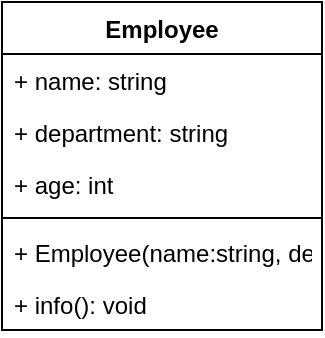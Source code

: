 <mxfile version="13.3.5" type="device"><diagram id="xshbRHNPBpH3bNIQnW29" name="Page-1"><mxGraphModel dx="1086" dy="806" grid="1" gridSize="10" guides="1" tooltips="1" connect="1" arrows="1" fold="1" page="1" pageScale="1" pageWidth="827" pageHeight="1169" math="0" shadow="0"><root><mxCell id="0"/><mxCell id="1" parent="0"/><mxCell id="g1wypYB6hQyQrtCfvvN_-1" value="Employee" style="swimlane;fontStyle=1;align=center;verticalAlign=top;childLayout=stackLayout;horizontal=1;startSize=26;horizontalStack=0;resizeParent=1;resizeParentMax=0;resizeLast=0;collapsible=1;marginBottom=0;" parent="1" vertex="1"><mxGeometry x="160" y="70" width="160" height="164" as="geometry"/></mxCell><mxCell id="g1wypYB6hQyQrtCfvvN_-2" value="+ name: string" style="text;strokeColor=none;fillColor=none;align=left;verticalAlign=top;spacingLeft=4;spacingRight=4;overflow=hidden;rotatable=0;points=[[0,0.5],[1,0.5]];portConstraint=eastwest;" parent="g1wypYB6hQyQrtCfvvN_-1" vertex="1"><mxGeometry y="26" width="160" height="26" as="geometry"/></mxCell><mxCell id="g1wypYB6hQyQrtCfvvN_-5" value="+ department: string" style="text;strokeColor=none;fillColor=none;align=left;verticalAlign=top;spacingLeft=4;spacingRight=4;overflow=hidden;rotatable=0;points=[[0,0.5],[1,0.5]];portConstraint=eastwest;" parent="g1wypYB6hQyQrtCfvvN_-1" vertex="1"><mxGeometry y="52" width="160" height="26" as="geometry"/></mxCell><mxCell id="g1wypYB6hQyQrtCfvvN_-6" value="+ age: int" style="text;strokeColor=none;fillColor=none;align=left;verticalAlign=top;spacingLeft=4;spacingRight=4;overflow=hidden;rotatable=0;points=[[0,0.5],[1,0.5]];portConstraint=eastwest;" parent="g1wypYB6hQyQrtCfvvN_-1" vertex="1"><mxGeometry y="78" width="160" height="26" as="geometry"/></mxCell><mxCell id="g1wypYB6hQyQrtCfvvN_-3" value="" style="line;strokeWidth=1;fillColor=none;align=left;verticalAlign=middle;spacingTop=-1;spacingLeft=3;spacingRight=3;rotatable=0;labelPosition=right;points=[];portConstraint=eastwest;" parent="g1wypYB6hQyQrtCfvvN_-1" vertex="1"><mxGeometry y="104" width="160" height="8" as="geometry"/></mxCell><mxCell id="g1wypYB6hQyQrtCfvvN_-4" value="+ Employee(name:string, dept:string, age:int)" style="text;strokeColor=none;fillColor=none;align=left;verticalAlign=top;spacingLeft=4;spacingRight=4;overflow=hidden;rotatable=0;points=[[0,0.5],[1,0.5]];portConstraint=eastwest;" parent="g1wypYB6hQyQrtCfvvN_-1" vertex="1"><mxGeometry y="112" width="160" height="26" as="geometry"/></mxCell><mxCell id="-qCY8Q_4FbK4PeQqU3qx-1" value="+ info(): void" style="text;strokeColor=none;fillColor=none;align=left;verticalAlign=top;spacingLeft=4;spacingRight=4;overflow=hidden;rotatable=0;points=[[0,0.5],[1,0.5]];portConstraint=eastwest;" vertex="1" parent="g1wypYB6hQyQrtCfvvN_-1"><mxGeometry y="138" width="160" height="26" as="geometry"/></mxCell></root></mxGraphModel></diagram></mxfile>